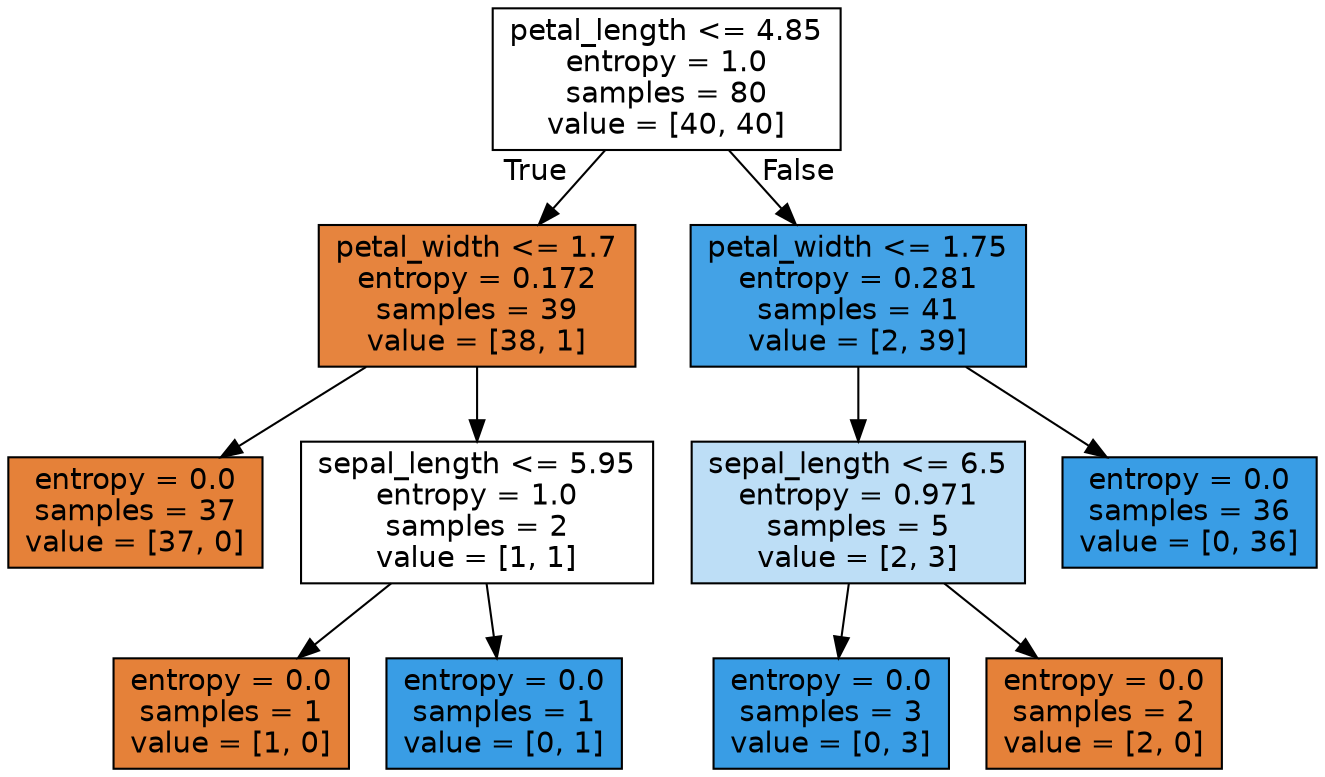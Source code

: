 digraph Tree {
node [shape=box, style="filled", color="black", fontname="helvetica"] ;
edge [fontname="helvetica"] ;
0 [label="petal_length <= 4.85\nentropy = 1.0\nsamples = 80\nvalue = [40, 40]", fillcolor="#ffffff"] ;
1 [label="petal_width <= 1.7\nentropy = 0.172\nsamples = 39\nvalue = [38, 1]", fillcolor="#e6843e"] ;
0 -> 1 [labeldistance=2.5, labelangle=45, headlabel="True"] ;
2 [label="entropy = 0.0\nsamples = 37\nvalue = [37, 0]", fillcolor="#e58139"] ;
1 -> 2 ;
3 [label="sepal_length <= 5.95\nentropy = 1.0\nsamples = 2\nvalue = [1, 1]", fillcolor="#ffffff"] ;
1 -> 3 ;
4 [label="entropy = 0.0\nsamples = 1\nvalue = [1, 0]", fillcolor="#e58139"] ;
3 -> 4 ;
5 [label="entropy = 0.0\nsamples = 1\nvalue = [0, 1]", fillcolor="#399de5"] ;
3 -> 5 ;
6 [label="petal_width <= 1.75\nentropy = 0.281\nsamples = 41\nvalue = [2, 39]", fillcolor="#43a2e6"] ;
0 -> 6 [labeldistance=2.5, labelangle=-45, headlabel="False"] ;
7 [label="sepal_length <= 6.5\nentropy = 0.971\nsamples = 5\nvalue = [2, 3]", fillcolor="#bddef6"] ;
6 -> 7 ;
8 [label="entropy = 0.0\nsamples = 3\nvalue = [0, 3]", fillcolor="#399de5"] ;
7 -> 8 ;
9 [label="entropy = 0.0\nsamples = 2\nvalue = [2, 0]", fillcolor="#e58139"] ;
7 -> 9 ;
10 [label="entropy = 0.0\nsamples = 36\nvalue = [0, 36]", fillcolor="#399de5"] ;
6 -> 10 ;
}